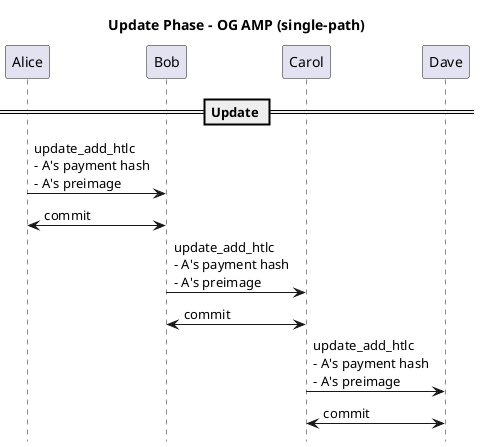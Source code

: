 @startuml
title Update Phase - OG AMP (single-path)
hide footbox
participant Alice
participant Bob
participant Carol
participant Dave

== Update ==

Alice -> Bob: update_add_htlc\n- A's payment hash\n- A's preimage
Alice <-> Bob: commit

Bob -> Carol: update_add_htlc\n- A's payment hash\n- A's preimage
Bob <-> Carol: commit

Carol -> Dave: update_add_htlc\n- A's payment hash\n- A's preimage
Carol <-> Dave: commit

@enduml
